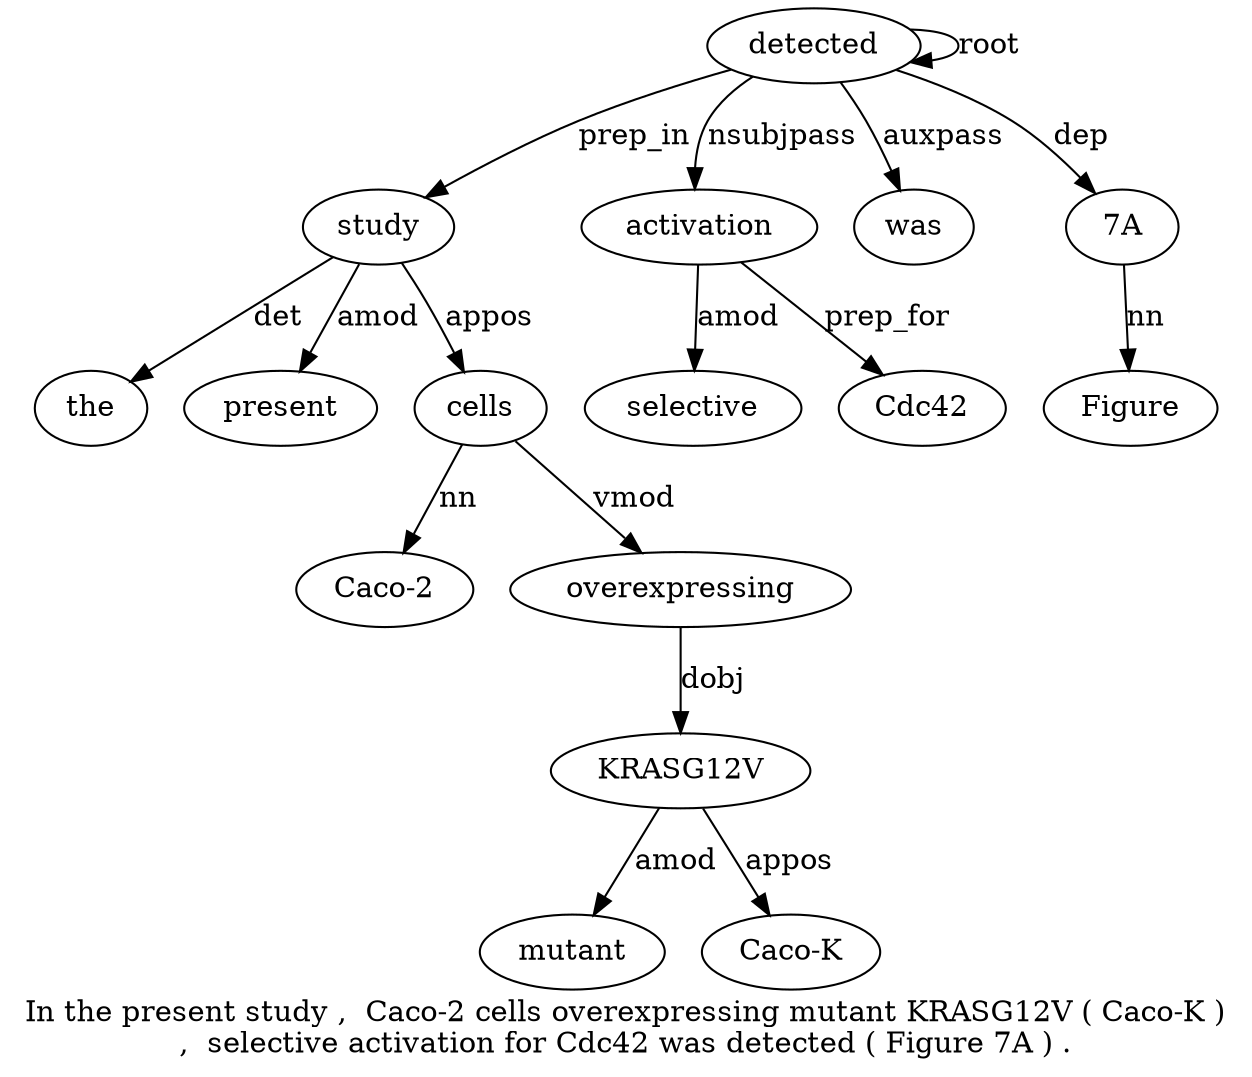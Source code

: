 digraph "In the present study ,  Caco-2 cells overexpressing mutant KRASG12V ( Caco-K ) ,  selective activation for Cdc42 was detected ( Figure 7A ) ." {
label="In the present study ,  Caco-2 cells overexpressing mutant KRASG12V ( Caco-K )
,  selective activation for Cdc42 was detected ( Figure 7A ) .";
study4 [style=filled, fillcolor=white, label=study];
the2 [style=filled, fillcolor=white, label=the];
study4 -> the2  [label=det];
present3 [style=filled, fillcolor=white, label=present];
study4 -> present3  [label=amod];
detected20 [style=filled, fillcolor=white, label=detected];
detected20 -> study4  [label=prep_in];
cells7 [style=filled, fillcolor=white, label=cells];
"Caco-26" [style=filled, fillcolor=white, label="Caco-2"];
cells7 -> "Caco-26"  [label=nn];
study4 -> cells7  [label=appos];
overexpressing8 [style=filled, fillcolor=white, label=overexpressing];
cells7 -> overexpressing8  [label=vmod];
KRASG12V10 [style=filled, fillcolor=white, label=KRASG12V];
mutant9 [style=filled, fillcolor=white, label=mutant];
KRASG12V10 -> mutant9  [label=amod];
overexpressing8 -> KRASG12V10  [label=dobj];
"Caco-K12" [style=filled, fillcolor=white, label="Caco-K"];
KRASG12V10 -> "Caco-K12"  [label=appos];
activation16 [style=filled, fillcolor=white, label=activation];
selective15 [style=filled, fillcolor=white, label=selective];
activation16 -> selective15  [label=amod];
detected20 -> activation16  [label=nsubjpass];
Cdc4218 [style=filled, fillcolor=white, label=Cdc42];
activation16 -> Cdc4218  [label=prep_for];
was19 [style=filled, fillcolor=white, label=was];
detected20 -> was19  [label=auxpass];
detected20 -> detected20  [label=root];
"7A23" [style=filled, fillcolor=white, label="7A"];
Figure22 [style=filled, fillcolor=white, label=Figure];
"7A23" -> Figure22  [label=nn];
detected20 -> "7A23"  [label=dep];
}

